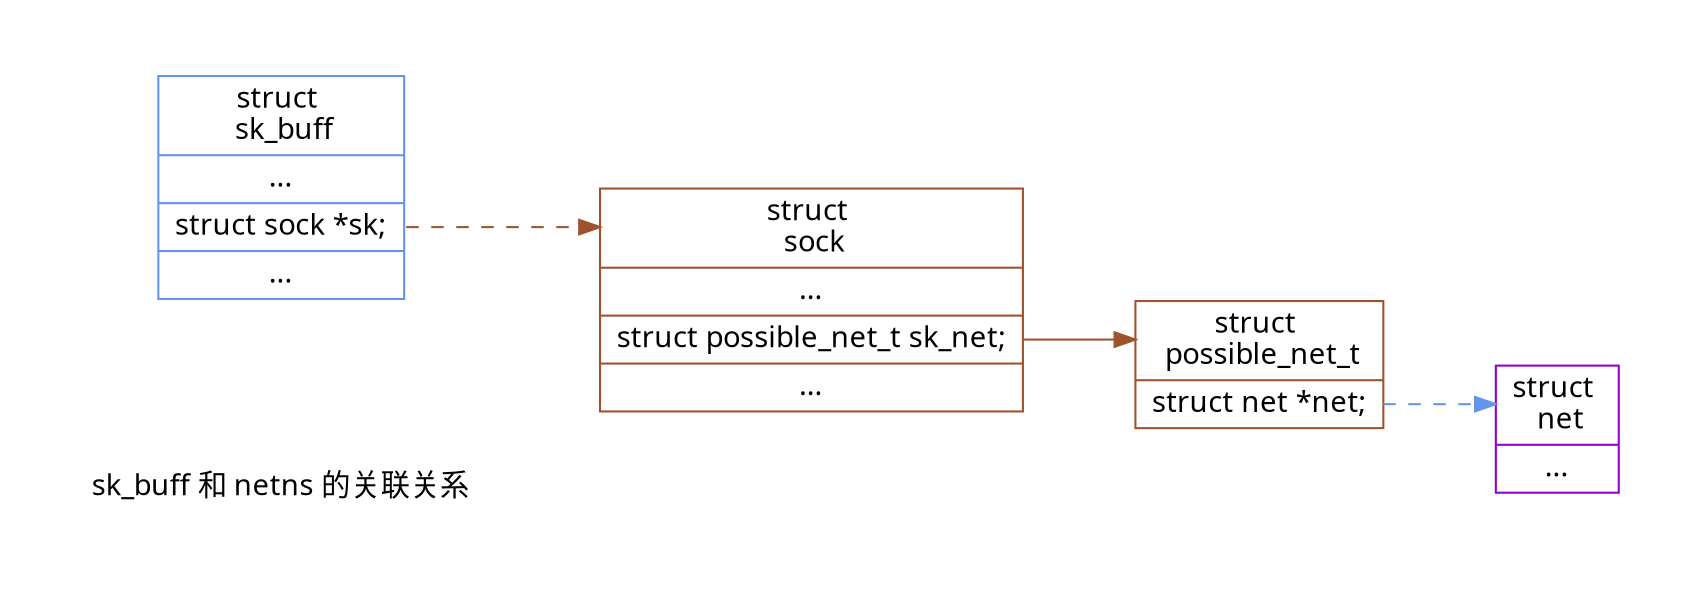 digraph rankdot {
	compound=true
	margin="0,0"
	ranksep = .75
	nodesep = 1
	pad = .5
	rankdir = LR

	node [shape=record, charset = "UTF-8" fontname="Microsoft YaHei", fontsize=14]
	edge [style = dashed, charset = "UTF-8" fontname="Microsoft YaHei", fontsize=11]

	epoll [shape = plaintext, label = "sk_buff 和 netns 的关联关系"]

	sk_buff [
		color = cornflowerblue,
		label = "<head> struct \n sk_buff |
			... |
			<sk> struct sock *sk; |
			..."
	]

	sock [
		color = sienna,
		label = "<head> struct \n sock  |
			... |
			<possible_net_t> struct possible_net_t sk_net; |
			..."
	]

	possible_net_t [
		color = sienna,
		label = "<head> struct \n possible_net_t |
			<net> struct net *net; "
	]

	net [
		color = darkviolet,
		label = "<head> struct \n net |
			... "
	]

	sk_buff:sk -> sock:head [color = sienna]
	sock:possible_net_t -> possible_net_t:head [style = solid, color = sienna]
	possible_net_t:net -> net:head [color = cornflowerblue]
}